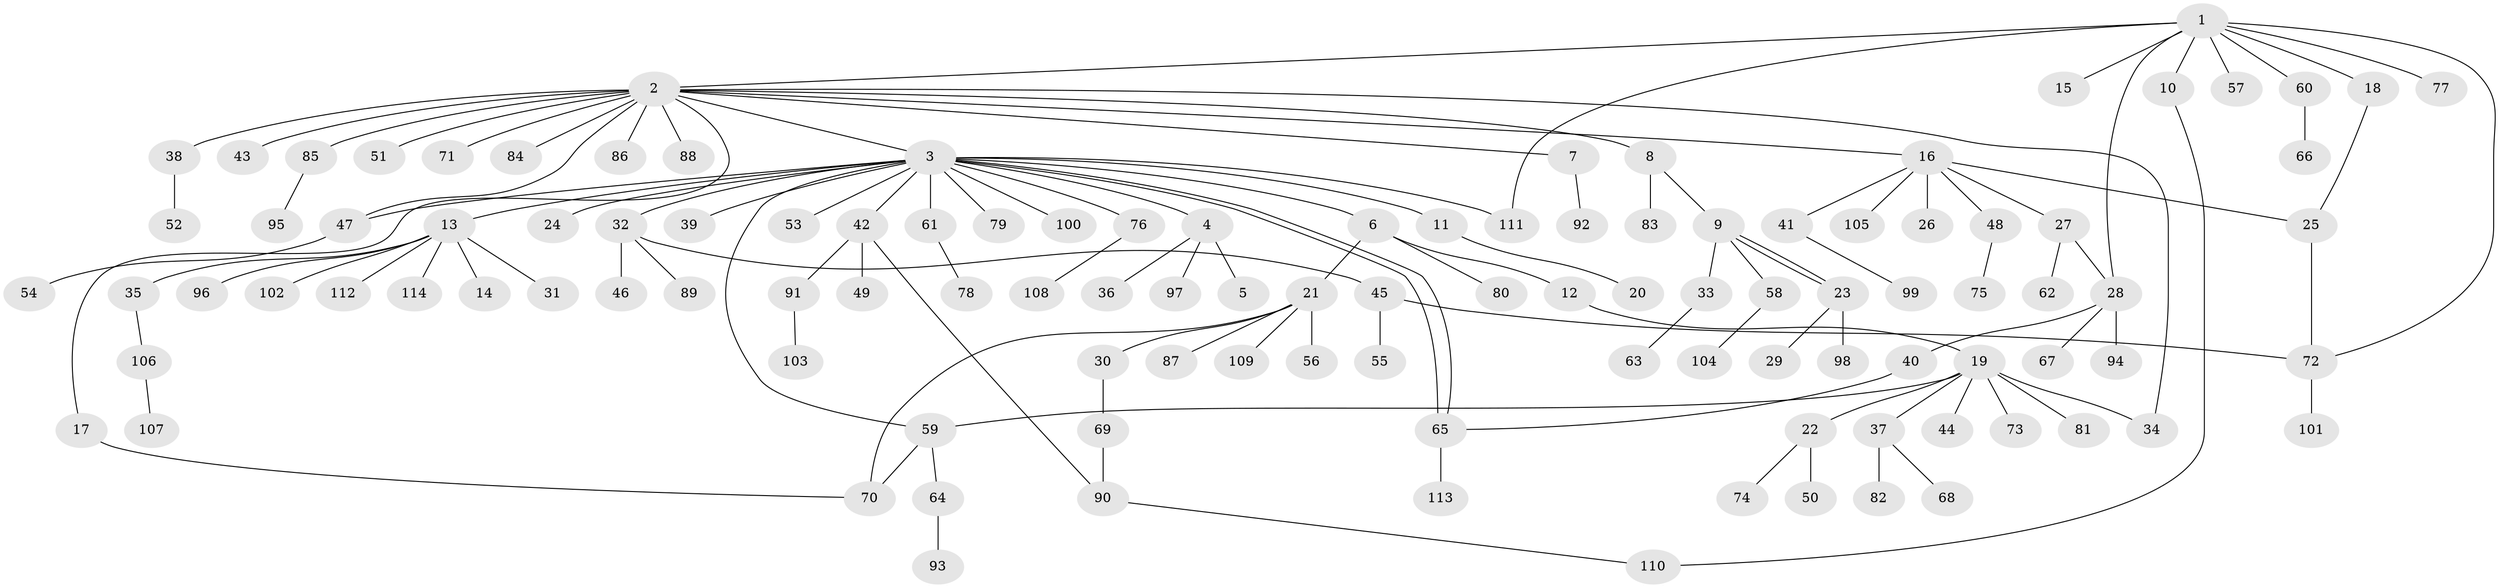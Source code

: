 // Generated by graph-tools (version 1.1) at 2025/35/03/09/25 02:35:25]
// undirected, 114 vertices, 128 edges
graph export_dot {
graph [start="1"]
  node [color=gray90,style=filled];
  1;
  2;
  3;
  4;
  5;
  6;
  7;
  8;
  9;
  10;
  11;
  12;
  13;
  14;
  15;
  16;
  17;
  18;
  19;
  20;
  21;
  22;
  23;
  24;
  25;
  26;
  27;
  28;
  29;
  30;
  31;
  32;
  33;
  34;
  35;
  36;
  37;
  38;
  39;
  40;
  41;
  42;
  43;
  44;
  45;
  46;
  47;
  48;
  49;
  50;
  51;
  52;
  53;
  54;
  55;
  56;
  57;
  58;
  59;
  60;
  61;
  62;
  63;
  64;
  65;
  66;
  67;
  68;
  69;
  70;
  71;
  72;
  73;
  74;
  75;
  76;
  77;
  78;
  79;
  80;
  81;
  82;
  83;
  84;
  85;
  86;
  87;
  88;
  89;
  90;
  91;
  92;
  93;
  94;
  95;
  96;
  97;
  98;
  99;
  100;
  101;
  102;
  103;
  104;
  105;
  106;
  107;
  108;
  109;
  110;
  111;
  112;
  113;
  114;
  1 -- 2;
  1 -- 10;
  1 -- 15;
  1 -- 18;
  1 -- 28;
  1 -- 57;
  1 -- 60;
  1 -- 72;
  1 -- 77;
  1 -- 111;
  2 -- 3;
  2 -- 7;
  2 -- 8;
  2 -- 16;
  2 -- 17;
  2 -- 34;
  2 -- 38;
  2 -- 43;
  2 -- 47;
  2 -- 51;
  2 -- 71;
  2 -- 84;
  2 -- 85;
  2 -- 86;
  2 -- 88;
  3 -- 4;
  3 -- 6;
  3 -- 11;
  3 -- 13;
  3 -- 24;
  3 -- 32;
  3 -- 39;
  3 -- 42;
  3 -- 47;
  3 -- 53;
  3 -- 59;
  3 -- 61;
  3 -- 65;
  3 -- 65;
  3 -- 76;
  3 -- 79;
  3 -- 100;
  3 -- 111;
  4 -- 5;
  4 -- 36;
  4 -- 97;
  6 -- 12;
  6 -- 21;
  6 -- 80;
  7 -- 92;
  8 -- 9;
  8 -- 83;
  9 -- 23;
  9 -- 23;
  9 -- 33;
  9 -- 58;
  10 -- 110;
  11 -- 20;
  12 -- 19;
  13 -- 14;
  13 -- 31;
  13 -- 35;
  13 -- 96;
  13 -- 102;
  13 -- 112;
  13 -- 114;
  16 -- 25;
  16 -- 26;
  16 -- 27;
  16 -- 41;
  16 -- 48;
  16 -- 105;
  17 -- 70;
  18 -- 25;
  19 -- 22;
  19 -- 34;
  19 -- 37;
  19 -- 44;
  19 -- 59;
  19 -- 73;
  19 -- 81;
  21 -- 30;
  21 -- 56;
  21 -- 70;
  21 -- 87;
  21 -- 109;
  22 -- 50;
  22 -- 74;
  23 -- 29;
  23 -- 98;
  25 -- 72;
  27 -- 28;
  27 -- 62;
  28 -- 40;
  28 -- 67;
  28 -- 94;
  30 -- 69;
  32 -- 45;
  32 -- 46;
  32 -- 89;
  33 -- 63;
  35 -- 106;
  37 -- 68;
  37 -- 82;
  38 -- 52;
  40 -- 65;
  41 -- 99;
  42 -- 49;
  42 -- 90;
  42 -- 91;
  45 -- 55;
  45 -- 72;
  47 -- 54;
  48 -- 75;
  58 -- 104;
  59 -- 64;
  59 -- 70;
  60 -- 66;
  61 -- 78;
  64 -- 93;
  65 -- 113;
  69 -- 90;
  72 -- 101;
  76 -- 108;
  85 -- 95;
  90 -- 110;
  91 -- 103;
  106 -- 107;
}

